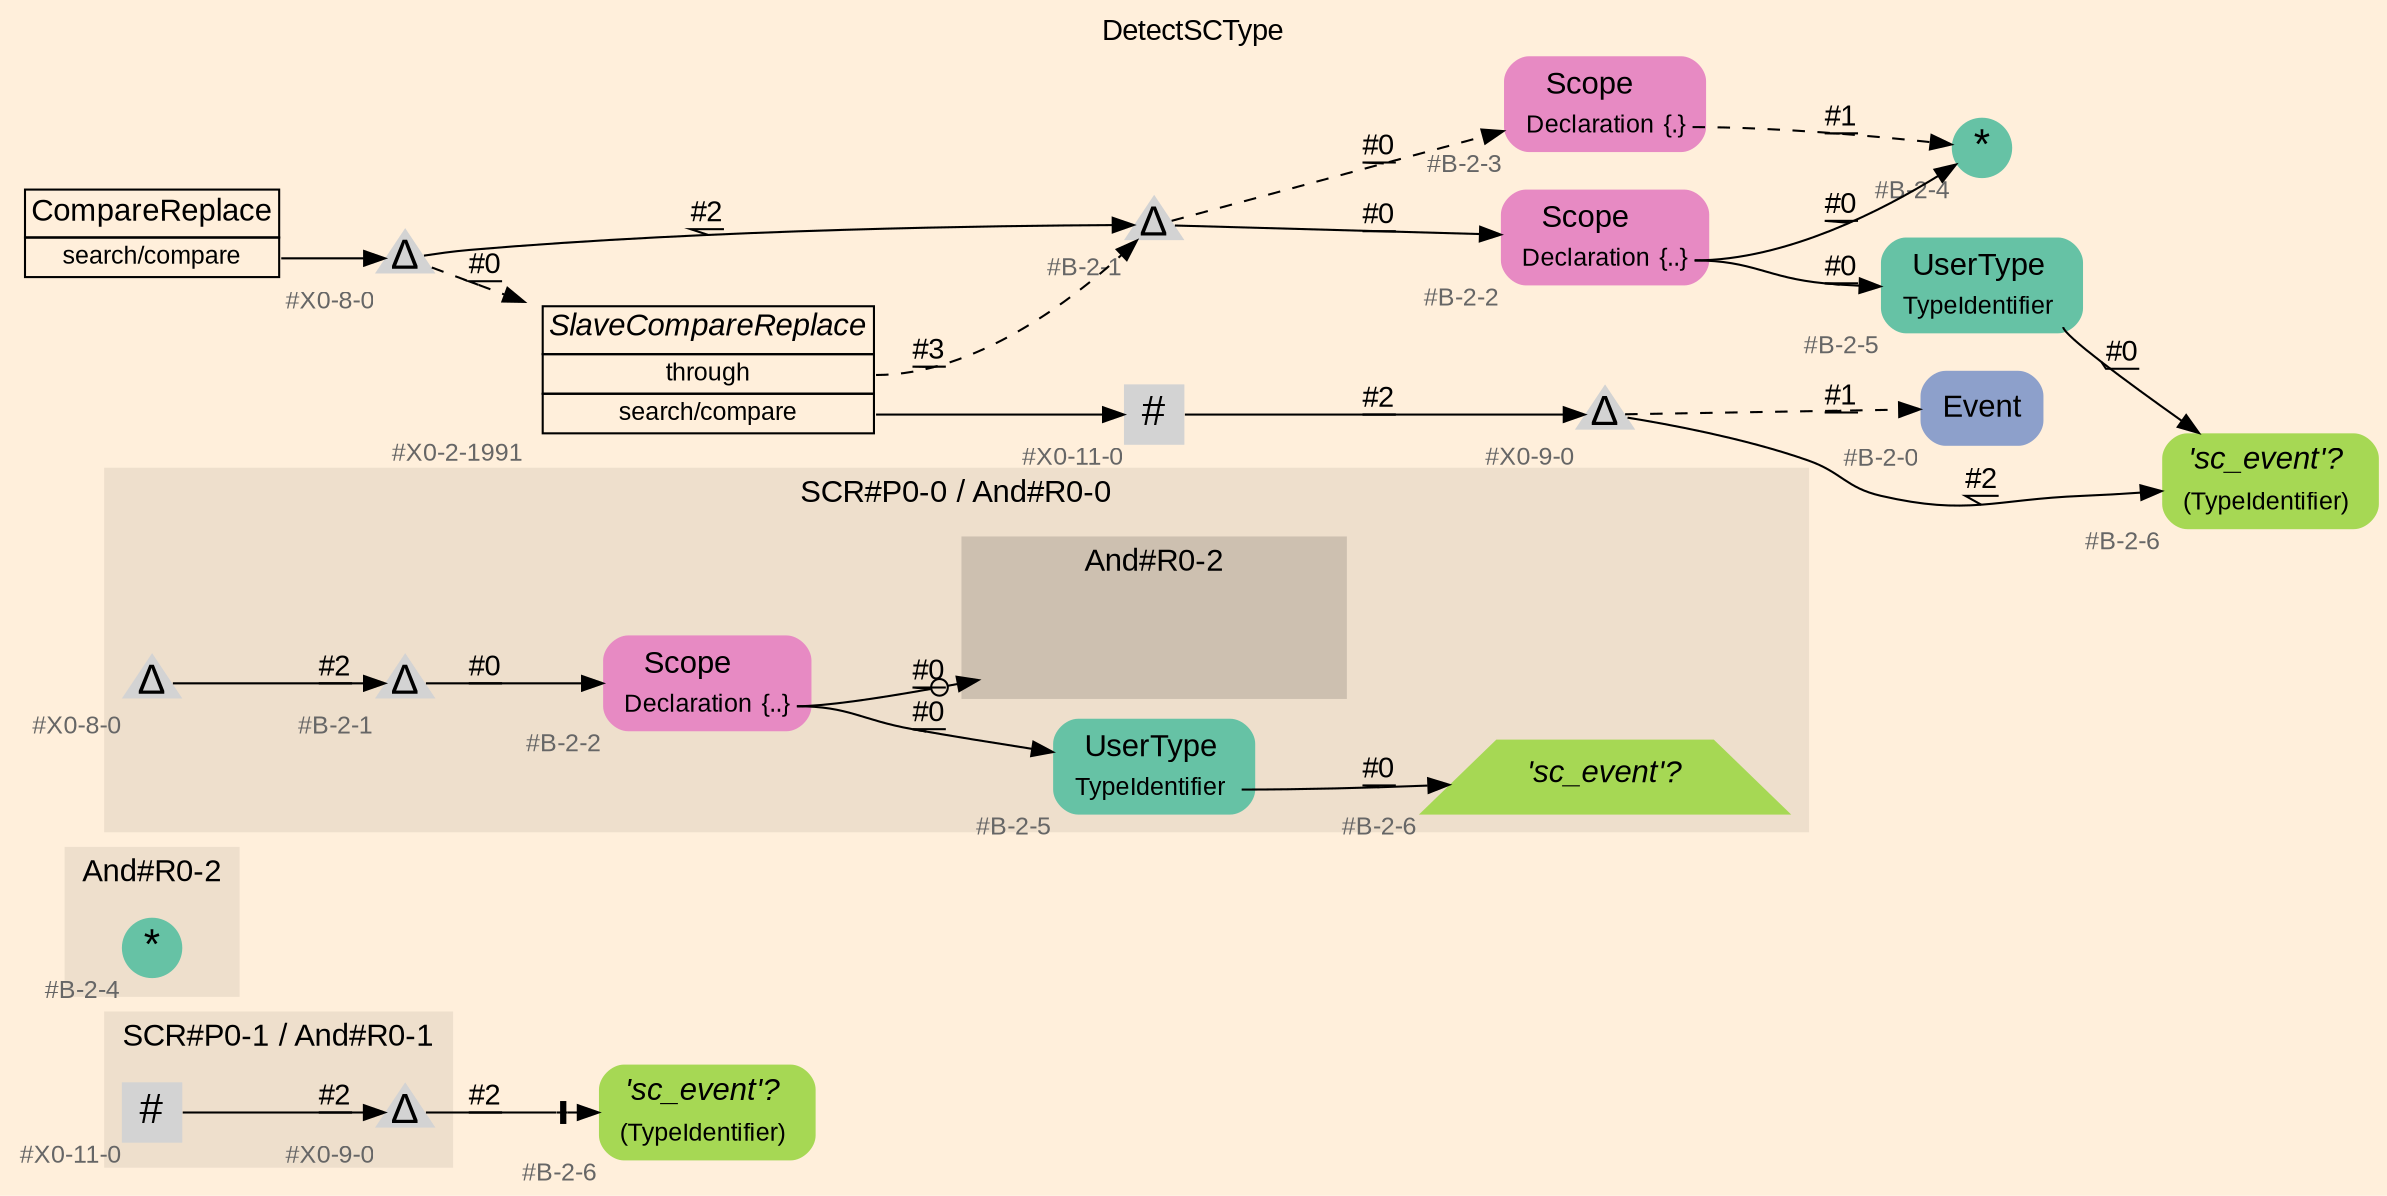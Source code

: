 digraph "DetectSCType" {
label = "DetectSCType"
labelloc = t
graph [
    rankdir = "LR"
    ranksep = 0.3
    bgcolor = antiquewhite1
    color = black
    fontcolor = black
    fontname = "Arial"
];
node [
    fontname = "Arial"
];
edge [
    fontname = "Arial"
];

// -------------------- figure And#R0-1 --------------------
// -------- region And#R0-1 ----------
subgraph "clusterAnd#R0-1" {
    label = "SCR#P0-1 / And#R0-1"
    style = "filled"
    color = antiquewhite2
    fontsize = "15"
    // -------- block And#R0-1/#X0-11-0 ----------
    "And#R0-1/#X0-11-0" [
        xlabel = "#X0-11-0"
        fontsize = "12"
        fontcolor = grey40
        shape = "square"
        label = <<FONT COLOR="black" POINT-SIZE="20">#</FONT>>
        style = "filled"
        penwidth = 0.0
        fixedsize = true
        width = 0.4
        height = 0.4
    ];
    
    // -------- block And#R0-1/#X0-9-0 ----------
    "And#R0-1/#X0-9-0" [
        xlabel = "#X0-9-0"
        fontsize = "12"
        fontcolor = grey40
        shape = "triangle"
        label = <<FONT COLOR="black" POINT-SIZE="20">Δ</FONT>>
        style = "filled"
        penwidth = 0.0
        fixedsize = true
        width = 0.4
        height = 0.4
    ];
    
}

// -------- block And#R0-1/#B-2-6 ----------
"And#R0-1/#B-2-6" [
    fillcolor = "/set28/5"
    xlabel = "#B-2-6"
    fontsize = "12"
    fontcolor = grey40
    shape = "plaintext"
    label = <<TABLE BORDER="0" CELLBORDER="0" CELLSPACING="0">
     <TR><TD><FONT COLOR="black" POINT-SIZE="15"><I>'sc_event'?</I></FONT></TD></TR>
     <TR><TD><FONT COLOR="black" POINT-SIZE="12">(TypeIdentifier)</FONT></TD><TD PORT="port0"></TD></TR>
    </TABLE>>
    style = "rounded,filled"
];

"And#R0-1/#X0-11-0" -> "And#R0-1/#X0-9-0" [
    label = "#2"
    decorate = true
    color = black
    fontcolor = black
];

"And#R0-1/#X0-9-0" -> "And#R0-1/#B-2-6" [
    arrowhead="normalnonetee"
    label = "#2"
    decorate = true
    color = black
    fontcolor = black
];


// -------------------- figure And#R0-2 --------------------
// -------- region And#R0-2 ----------
subgraph "clusterAnd#R0-2" {
    label = "And#R0-2"
    style = "filled"
    color = antiquewhite2
    fontsize = "15"
    // -------- block And#R0-2/#B-2-4 ----------
    "And#R0-2/#B-2-4" [
        fillcolor = "/set28/1"
        xlabel = "#B-2-4"
        fontsize = "12"
        fontcolor = grey40
        shape = "circle"
        label = <<FONT COLOR="black" POINT-SIZE="20">*</FONT>>
        style = "filled"
        penwidth = 0.0
        fixedsize = true
        width = 0.4
        height = 0.4
    ];
    
}


// -------------------- figure And#R0-0 --------------------
// -------- region And#R0-0 ----------
subgraph "clusterAnd#R0-0" {
    label = "SCR#P0-0 / And#R0-0"
    style = "filled"
    color = antiquewhite2
    fontsize = "15"
    // -------- block And#R0-0/#B-2-5 ----------
    "And#R0-0/#B-2-5" [
        fillcolor = "/set28/1"
        xlabel = "#B-2-5"
        fontsize = "12"
        fontcolor = grey40
        shape = "plaintext"
        label = <<TABLE BORDER="0" CELLBORDER="0" CELLSPACING="0">
         <TR><TD><FONT COLOR="black" POINT-SIZE="15">UserType</FONT></TD></TR>
         <TR><TD><FONT COLOR="black" POINT-SIZE="12">TypeIdentifier</FONT></TD><TD PORT="port0"></TD></TR>
        </TABLE>>
        style = "rounded,filled"
    ];
    
    // -------- block And#R0-0/#B-2-2 ----------
    "And#R0-0/#B-2-2" [
        fillcolor = "/set28/4"
        xlabel = "#B-2-2"
        fontsize = "12"
        fontcolor = grey40
        shape = "plaintext"
        label = <<TABLE BORDER="0" CELLBORDER="0" CELLSPACING="0">
         <TR><TD><FONT COLOR="black" POINT-SIZE="15">Scope</FONT></TD></TR>
         <TR><TD><FONT COLOR="black" POINT-SIZE="12">Declaration</FONT></TD><TD PORT="port0"><FONT COLOR="black" POINT-SIZE="12">{..}</FONT></TD></TR>
        </TABLE>>
        style = "rounded,filled"
    ];
    
    // -------- block And#R0-0/#X0-8-0 ----------
    "And#R0-0/#X0-8-0" [
        xlabel = "#X0-8-0"
        fontsize = "12"
        fontcolor = grey40
        shape = "triangle"
        label = <<FONT COLOR="black" POINT-SIZE="20">Δ</FONT>>
        style = "filled"
        penwidth = 0.0
        fixedsize = true
        width = 0.4
        height = 0.4
    ];
    
    // -------- block And#R0-0/#B-2-1 ----------
    "And#R0-0/#B-2-1" [
        xlabel = "#B-2-1"
        fontsize = "12"
        fontcolor = grey40
        shape = "triangle"
        label = <<FONT COLOR="black" POINT-SIZE="20">Δ</FONT>>
        style = "filled"
        penwidth = 0.0
        fixedsize = true
        width = 0.4
        height = 0.4
    ];
    
    // -------- block And#R0-0/#B-2-6 ----------
    "And#R0-0/#B-2-6" [
        fillcolor = "/set28/5"
        xlabel = "#B-2-6"
        fontsize = "12"
        fontcolor = grey40
        shape = "trapezium"
        label = <<FONT COLOR="black" POINT-SIZE="15"><I>'sc_event'?</I></FONT>>
        style = "filled"
        penwidth = 0.0
    ];
    
    // -------- region And#R0-0/And#R0-2 ----------
    subgraph "clusterAnd#R0-0/And#R0-2" {
        label = "And#R0-2"
        style = "filled"
        color = antiquewhite3
        fontsize = "15"
        // -------- block And#R0-0/And#R0-2/#B-2-4 ----------
        "And#R0-0/And#R0-2/#B-2-4" [
            fillcolor = "/set28/1"
            xlabel = "#B-2-4"
            fontsize = "12"
            fontcolor = grey40
            shape = "none"
            style = "invisible"
        ];
        
    }
    
}

"And#R0-0/#B-2-5":port0 -> "And#R0-0/#B-2-6" [
    label = "#0"
    decorate = true
    color = black
    fontcolor = black
];

"And#R0-0/#B-2-2":port0 -> "And#R0-0/And#R0-2/#B-2-4" [
    arrowhead="normalnoneodot"
    label = "#0"
    decorate = true
    color = black
    fontcolor = black
];

"And#R0-0/#B-2-2":port0 -> "And#R0-0/#B-2-5" [
    label = "#0"
    decorate = true
    color = black
    fontcolor = black
];

"And#R0-0/#X0-8-0" -> "And#R0-0/#B-2-1" [
    label = "#2"
    decorate = true
    color = black
    fontcolor = black
];

"And#R0-0/#B-2-1" -> "And#R0-0/#B-2-2" [
    label = "#0"
    decorate = true
    color = black
    fontcolor = black
];


// -------------------- transformation figure --------------------
// -------- block CR#X0-10-0 ----------
"CR#X0-10-0" [
    fillcolor = antiquewhite1
    fontsize = "12"
    fontcolor = grey40
    shape = "plaintext"
    label = <<TABLE BORDER="0" CELLBORDER="1" CELLSPACING="0">
     <TR><TD><FONT COLOR="black" POINT-SIZE="15">CompareReplace</FONT></TD></TR>
     <TR><TD PORT="port0"><FONT COLOR="black" POINT-SIZE="12">search/compare</FONT></TD></TR>
    </TABLE>>
    style = "filled"
    color = black
];

// -------- block #X0-8-0 ----------
"#X0-8-0" [
    xlabel = "#X0-8-0"
    fontsize = "12"
    fontcolor = grey40
    shape = "triangle"
    label = <<FONT COLOR="black" POINT-SIZE="20">Δ</FONT>>
    style = "filled"
    penwidth = 0.0
    fixedsize = true
    width = 0.4
    height = 0.4
];

// -------- block #B-2-1 ----------
"#B-2-1" [
    xlabel = "#B-2-1"
    fontsize = "12"
    fontcolor = grey40
    shape = "triangle"
    label = <<FONT COLOR="black" POINT-SIZE="20">Δ</FONT>>
    style = "filled"
    penwidth = 0.0
    fixedsize = true
    width = 0.4
    height = 0.4
];

// -------- block #B-2-2 ----------
"#B-2-2" [
    fillcolor = "/set28/4"
    xlabel = "#B-2-2"
    fontsize = "12"
    fontcolor = grey40
    shape = "plaintext"
    label = <<TABLE BORDER="0" CELLBORDER="0" CELLSPACING="0">
     <TR><TD><FONT COLOR="black" POINT-SIZE="15">Scope</FONT></TD></TR>
     <TR><TD><FONT COLOR="black" POINT-SIZE="12">Declaration</FONT></TD><TD PORT="port0"><FONT COLOR="black" POINT-SIZE="12">{..}</FONT></TD></TR>
    </TABLE>>
    style = "rounded,filled"
];

// -------- block #B-2-4 ----------
"#B-2-4" [
    fillcolor = "/set28/1"
    xlabel = "#B-2-4"
    fontsize = "12"
    fontcolor = grey40
    shape = "circle"
    label = <<FONT COLOR="black" POINT-SIZE="20">*</FONT>>
    style = "filled"
    penwidth = 0.0
    fixedsize = true
    width = 0.4
    height = 0.4
];

// -------- block #B-2-5 ----------
"#B-2-5" [
    fillcolor = "/set28/1"
    xlabel = "#B-2-5"
    fontsize = "12"
    fontcolor = grey40
    shape = "plaintext"
    label = <<TABLE BORDER="0" CELLBORDER="0" CELLSPACING="0">
     <TR><TD><FONT COLOR="black" POINT-SIZE="15">UserType</FONT></TD></TR>
     <TR><TD><FONT COLOR="black" POINT-SIZE="12">TypeIdentifier</FONT></TD><TD PORT="port0"></TD></TR>
    </TABLE>>
    style = "rounded,filled"
];

// -------- block #B-2-6 ----------
"#B-2-6" [
    fillcolor = "/set28/5"
    xlabel = "#B-2-6"
    fontsize = "12"
    fontcolor = grey40
    shape = "plaintext"
    label = <<TABLE BORDER="0" CELLBORDER="0" CELLSPACING="0">
     <TR><TD><FONT COLOR="black" POINT-SIZE="15"><I>'sc_event'?</I></FONT></TD></TR>
     <TR><TD><FONT COLOR="black" POINT-SIZE="12">(TypeIdentifier)</FONT></TD><TD PORT="port0"></TD></TR>
    </TABLE>>
    style = "rounded,filled"
];

// -------- block #B-2-3 ----------
"#B-2-3" [
    fillcolor = "/set28/4"
    xlabel = "#B-2-3"
    fontsize = "12"
    fontcolor = grey40
    shape = "plaintext"
    label = <<TABLE BORDER="0" CELLBORDER="0" CELLSPACING="0">
     <TR><TD><FONT COLOR="black" POINT-SIZE="15">Scope</FONT></TD></TR>
     <TR><TD><FONT COLOR="black" POINT-SIZE="12">Declaration</FONT></TD><TD PORT="port0"><FONT COLOR="black" POINT-SIZE="12">{.}</FONT></TD></TR>
    </TABLE>>
    style = "rounded,filled"
];

// -------- block #X0-2-1991 ----------
"#X0-2-1991" [
    fillcolor = antiquewhite1
    xlabel = "#X0-2-1991"
    fontsize = "12"
    fontcolor = grey40
    shape = "plaintext"
    label = <<TABLE BORDER="0" CELLBORDER="1" CELLSPACING="0">
     <TR><TD><FONT COLOR="black" POINT-SIZE="15"><I>SlaveCompareReplace</I></FONT></TD></TR>
     <TR><TD PORT="port0"><FONT COLOR="black" POINT-SIZE="12">through</FONT></TD></TR>
     <TR><TD PORT="port1"><FONT COLOR="black" POINT-SIZE="12">search/compare</FONT></TD></TR>
    </TABLE>>
    style = "filled"
    color = black
];

// -------- block #X0-11-0 ----------
"#X0-11-0" [
    xlabel = "#X0-11-0"
    fontsize = "12"
    fontcolor = grey40
    shape = "square"
    label = <<FONT COLOR="black" POINT-SIZE="20">#</FONT>>
    style = "filled"
    penwidth = 0.0
    fixedsize = true
    width = 0.4
    height = 0.4
];

// -------- block #X0-9-0 ----------
"#X0-9-0" [
    xlabel = "#X0-9-0"
    fontsize = "12"
    fontcolor = grey40
    shape = "triangle"
    label = <<FONT COLOR="black" POINT-SIZE="20">Δ</FONT>>
    style = "filled"
    penwidth = 0.0
    fixedsize = true
    width = 0.4
    height = 0.4
];

// -------- block #B-2-0 ----------
"#B-2-0" [
    fillcolor = "/set28/3"
    xlabel = "#B-2-0"
    fontsize = "12"
    fontcolor = grey40
    shape = "plaintext"
    label = <<TABLE BORDER="0" CELLBORDER="0" CELLSPACING="0">
     <TR><TD><FONT COLOR="black" POINT-SIZE="15">Event</FONT></TD></TR>
    </TABLE>>
    style = "rounded,filled"
];

"CR#X0-10-0":port0 -> "#X0-8-0" [
    label = ""
    decorate = true
    color = black
    fontcolor = black
];

"#X0-8-0" -> "#B-2-1" [
    label = "#2"
    decorate = true
    color = black
    fontcolor = black
];

"#X0-8-0" -> "#X0-2-1991" [
    style="dashed"
    label = "#0"
    decorate = true
    color = black
    fontcolor = black
];

"#B-2-1" -> "#B-2-2" [
    label = "#0"
    decorate = true
    color = black
    fontcolor = black
];

"#B-2-1" -> "#B-2-3" [
    style="dashed"
    label = "#0"
    decorate = true
    color = black
    fontcolor = black
];

"#B-2-2":port0 -> "#B-2-4" [
    label = "#0"
    decorate = true
    color = black
    fontcolor = black
];

"#B-2-2":port0 -> "#B-2-5" [
    label = "#0"
    decorate = true
    color = black
    fontcolor = black
];

"#B-2-5":port0 -> "#B-2-6" [
    label = "#0"
    decorate = true
    color = black
    fontcolor = black
];

"#B-2-3":port0 -> "#B-2-4" [
    style="dashed"
    label = "#1"
    decorate = true
    color = black
    fontcolor = black
];

"#X0-2-1991":port0 -> "#B-2-1" [
    style="dashed"
    label = "#3"
    decorate = true
    color = black
    fontcolor = black
];

"#X0-2-1991":port1 -> "#X0-11-0" [
    label = ""
    decorate = true
    color = black
    fontcolor = black
];

"#X0-11-0" -> "#X0-9-0" [
    label = "#2"
    decorate = true
    color = black
    fontcolor = black
];

"#X0-9-0" -> "#B-2-6" [
    label = "#2"
    decorate = true
    color = black
    fontcolor = black
];

"#X0-9-0" -> "#B-2-0" [
    style="dashed"
    label = "#1"
    decorate = true
    color = black
    fontcolor = black
];


}
